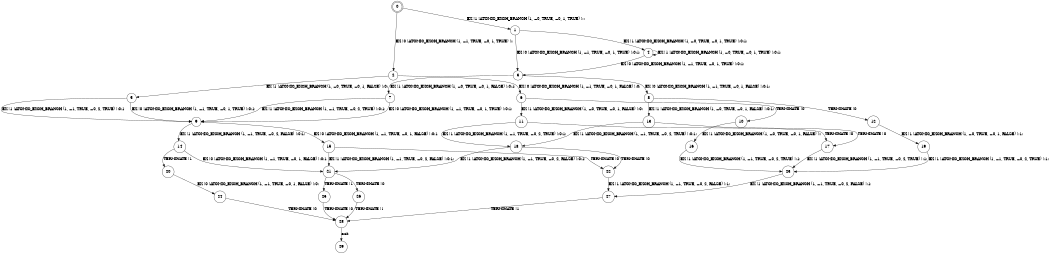 digraph BCG {
size = "7, 10.5";
center = TRUE;
node [shape = circle];
0 [peripheries = 2];
0 -> 1 [label = "EX !1 !ATOMIC_EXCH_BRANCH (1, +0, TRUE, +0, 1, TRUE) !::"];
0 -> 2 [label = "EX !0 !ATOMIC_EXCH_BRANCH (1, +1, TRUE, +0, 1, TRUE) !::"];
1 -> 3 [label = "EX !0 !ATOMIC_EXCH_BRANCH (1, +1, TRUE, +0, 1, TRUE) !:0:1:"];
1 -> 4 [label = "EX !1 !ATOMIC_EXCH_BRANCH (1, +0, TRUE, +0, 1, TRUE) !:0:1:"];
2 -> 5 [label = "EX !1 !ATOMIC_EXCH_BRANCH (1, +0, TRUE, +0, 1, FALSE) !:0:"];
2 -> 6 [label = "EX !0 !ATOMIC_EXCH_BRANCH (1, +1, TRUE, +0, 1, FALSE) !:0:"];
3 -> 7 [label = "EX !1 !ATOMIC_EXCH_BRANCH (1, +0, TRUE, +0, 1, FALSE) !:0:1:"];
3 -> 8 [label = "EX !0 !ATOMIC_EXCH_BRANCH (1, +1, TRUE, +0, 1, FALSE) !:0:1:"];
4 -> 3 [label = "EX !0 !ATOMIC_EXCH_BRANCH (1, +1, TRUE, +0, 1, TRUE) !:0:1:"];
4 -> 4 [label = "EX !1 !ATOMIC_EXCH_BRANCH (1, +0, TRUE, +0, 1, TRUE) !:0:1:"];
5 -> 9 [label = "EX !1 !ATOMIC_EXCH_BRANCH (1, +1, TRUE, +0, 2, TRUE) !:0:1:"];
5 -> 9 [label = "EX !0 !ATOMIC_EXCH_BRANCH (1, +1, TRUE, +0, 1, TRUE) !:0:1:"];
6 -> 10 [label = "TERMINATE !0"];
6 -> 11 [label = "EX !1 !ATOMIC_EXCH_BRANCH (1, +0, TRUE, +0, 1, FALSE) !:0:"];
7 -> 9 [label = "EX !1 !ATOMIC_EXCH_BRANCH (1, +1, TRUE, +0, 2, TRUE) !:0:1:"];
7 -> 9 [label = "EX !0 !ATOMIC_EXCH_BRANCH (1, +1, TRUE, +0, 1, TRUE) !:0:1:"];
8 -> 12 [label = "TERMINATE !0"];
8 -> 13 [label = "EX !1 !ATOMIC_EXCH_BRANCH (1, +0, TRUE, +0, 1, FALSE) !:0:1:"];
9 -> 14 [label = "EX !1 !ATOMIC_EXCH_BRANCH (1, +1, TRUE, +0, 2, FALSE) !:0:1:"];
9 -> 15 [label = "EX !0 !ATOMIC_EXCH_BRANCH (1, +1, TRUE, +0, 1, FALSE) !:0:1:"];
10 -> 16 [label = "EX !1 !ATOMIC_EXCH_BRANCH (1, +0, TRUE, +0, 1, FALSE) !::"];
11 -> 17 [label = "TERMINATE !0"];
11 -> 18 [label = "EX !1 !ATOMIC_EXCH_BRANCH (1, +1, TRUE, +0, 2, TRUE) !:0:1:"];
12 -> 19 [label = "EX !1 !ATOMIC_EXCH_BRANCH (1, +0, TRUE, +0, 1, FALSE) !:1:"];
13 -> 17 [label = "TERMINATE !0"];
13 -> 18 [label = "EX !1 !ATOMIC_EXCH_BRANCH (1, +1, TRUE, +0, 2, TRUE) !:0:1:"];
14 -> 20 [label = "TERMINATE !1"];
14 -> 21 [label = "EX !0 !ATOMIC_EXCH_BRANCH (1, +1, TRUE, +0, 1, FALSE) !:0:1:"];
15 -> 22 [label = "TERMINATE !0"];
15 -> 21 [label = "EX !1 !ATOMIC_EXCH_BRANCH (1, +1, TRUE, +0, 2, FALSE) !:0:1:"];
16 -> 23 [label = "EX !1 !ATOMIC_EXCH_BRANCH (1, +1, TRUE, +0, 2, TRUE) !:1:"];
17 -> 23 [label = "EX !1 !ATOMIC_EXCH_BRANCH (1, +1, TRUE, +0, 2, TRUE) !:1:"];
18 -> 22 [label = "TERMINATE !0"];
18 -> 21 [label = "EX !1 !ATOMIC_EXCH_BRANCH (1, +1, TRUE, +0, 2, FALSE) !:0:1:"];
19 -> 23 [label = "EX !1 !ATOMIC_EXCH_BRANCH (1, +1, TRUE, +0, 2, TRUE) !:1:"];
20 -> 24 [label = "EX !0 !ATOMIC_EXCH_BRANCH (1, +1, TRUE, +0, 1, FALSE) !:0:"];
21 -> 25 [label = "TERMINATE !1"];
21 -> 26 [label = "TERMINATE !0"];
22 -> 27 [label = "EX !1 !ATOMIC_EXCH_BRANCH (1, +1, TRUE, +0, 2, FALSE) !:1:"];
23 -> 27 [label = "EX !1 !ATOMIC_EXCH_BRANCH (1, +1, TRUE, +0, 2, FALSE) !:1:"];
24 -> 28 [label = "TERMINATE !0"];
25 -> 28 [label = "TERMINATE !0"];
26 -> 28 [label = "TERMINATE !1"];
27 -> 28 [label = "TERMINATE !1"];
28 -> 29 [label = "exit"];
}
